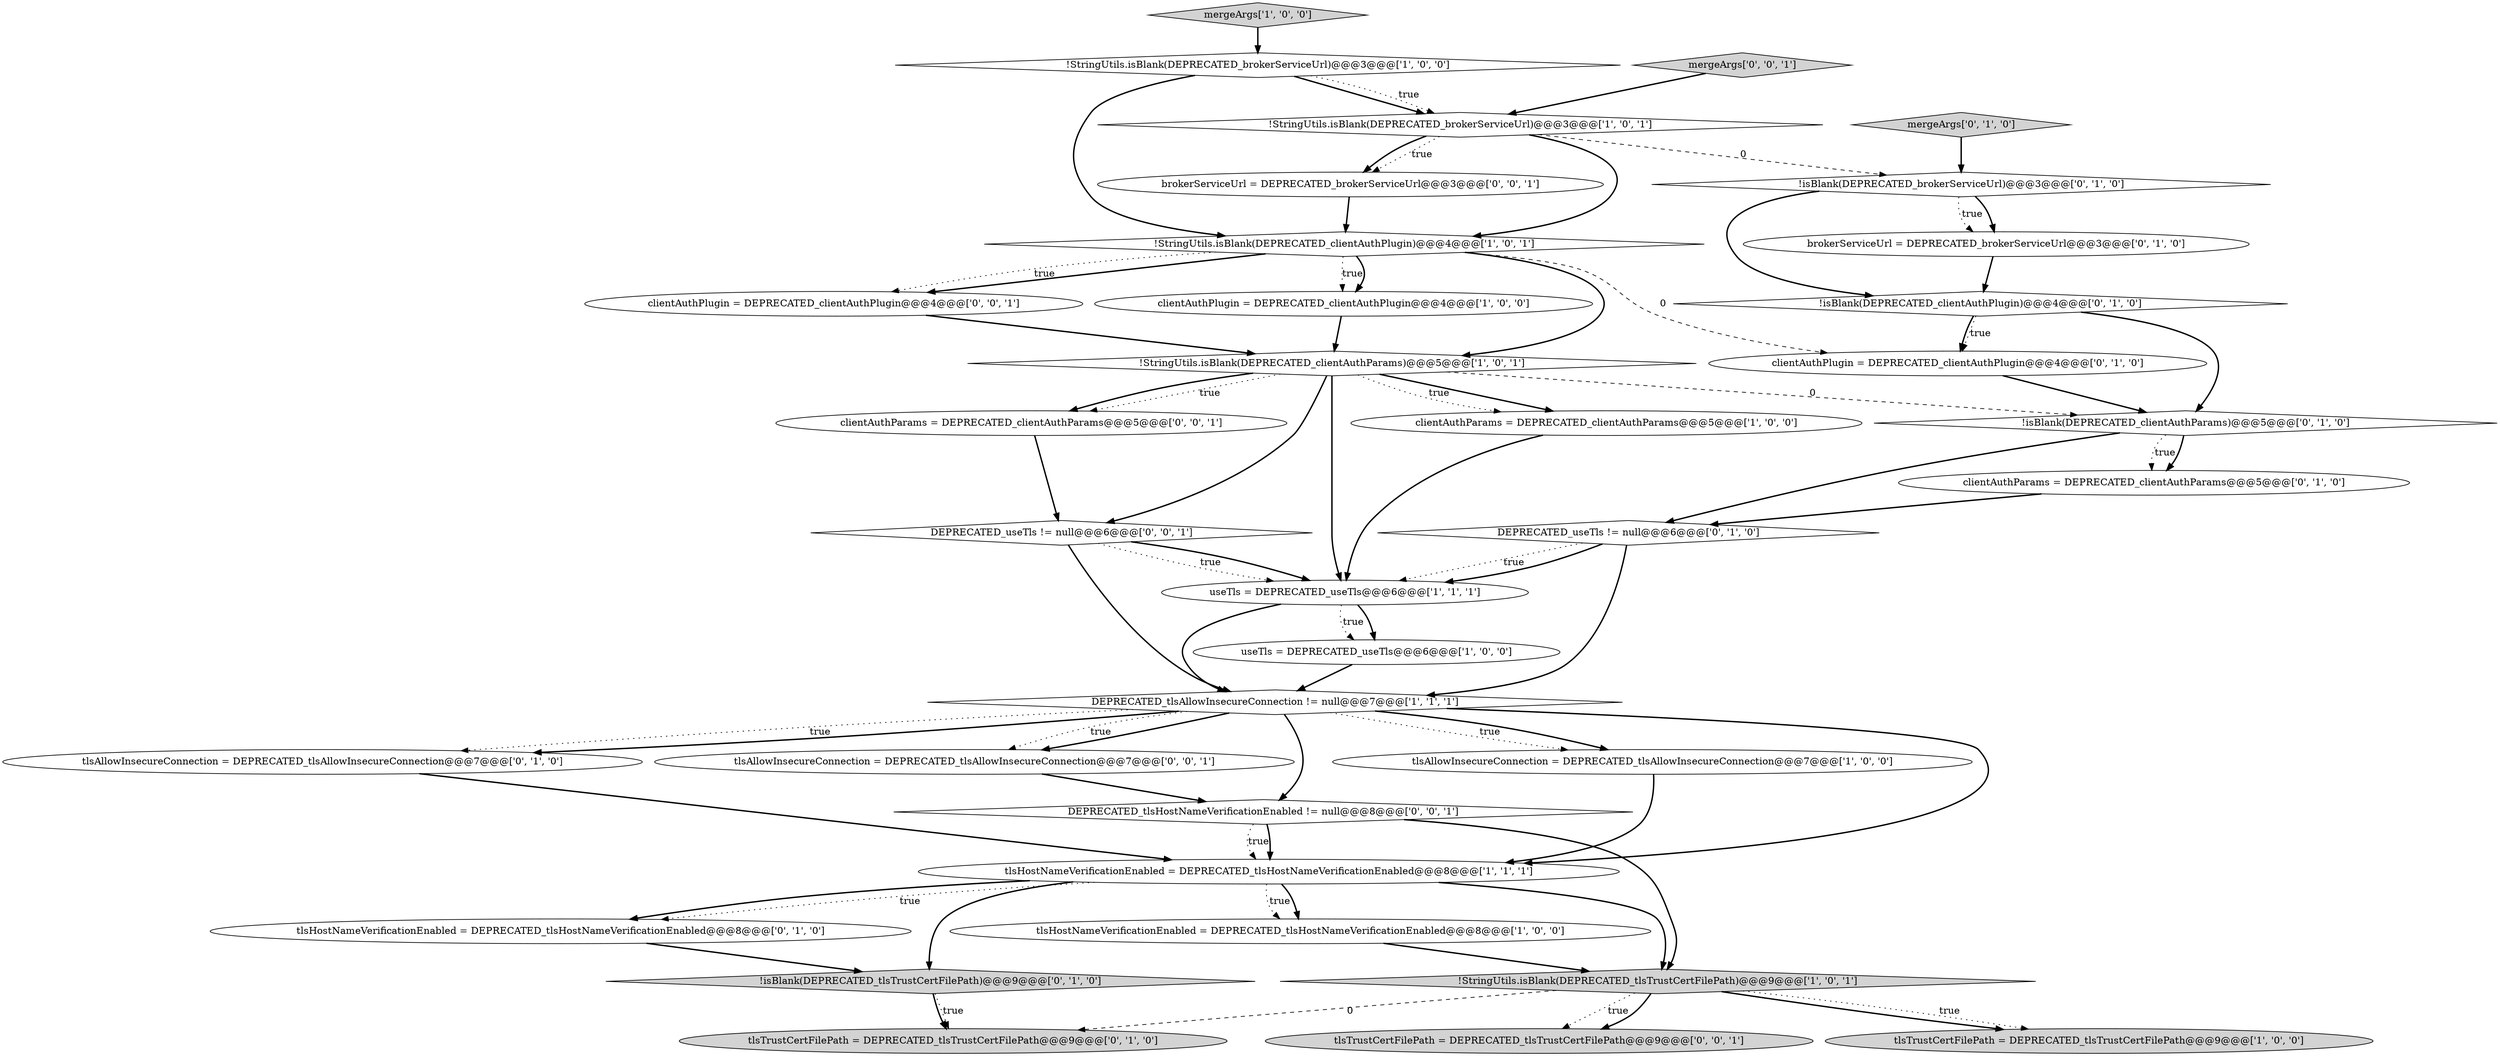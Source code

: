 digraph {
22 [style = filled, label = "tlsTrustCertFilePath = DEPRECATED_tlsTrustCertFilePath@@@9@@@['0', '1', '0']", fillcolor = lightgray, shape = ellipse image = "AAA1AAABBB2BBB"];
24 [style = filled, label = "tlsAllowInsecureConnection = DEPRECATED_tlsAllowInsecureConnection@@@7@@@['0', '1', '0']", fillcolor = white, shape = ellipse image = "AAA0AAABBB2BBB"];
1 [style = filled, label = "tlsHostNameVerificationEnabled = DEPRECATED_tlsHostNameVerificationEnabled@@@8@@@['1', '0', '0']", fillcolor = white, shape = ellipse image = "AAA0AAABBB1BBB"];
3 [style = filled, label = "clientAuthPlugin = DEPRECATED_clientAuthPlugin@@@4@@@['1', '0', '0']", fillcolor = white, shape = ellipse image = "AAA0AAABBB1BBB"];
23 [style = filled, label = "!isBlank(DEPRECATED_brokerServiceUrl)@@@3@@@['0', '1', '0']", fillcolor = white, shape = diamond image = "AAA1AAABBB2BBB"];
32 [style = filled, label = "clientAuthPlugin = DEPRECATED_clientAuthPlugin@@@4@@@['0', '0', '1']", fillcolor = white, shape = ellipse image = "AAA0AAABBB3BBB"];
13 [style = filled, label = "useTls = DEPRECATED_useTls@@@6@@@['1', '1', '1']", fillcolor = white, shape = ellipse image = "AAA0AAABBB1BBB"];
7 [style = filled, label = "!StringUtils.isBlank(DEPRECATED_brokerServiceUrl)@@@3@@@['1', '0', '0']", fillcolor = white, shape = diamond image = "AAA0AAABBB1BBB"];
27 [style = filled, label = "DEPRECATED_tlsHostNameVerificationEnabled != null@@@8@@@['0', '0', '1']", fillcolor = white, shape = diamond image = "AAA0AAABBB3BBB"];
28 [style = filled, label = "DEPRECATED_useTls != null@@@6@@@['0', '0', '1']", fillcolor = white, shape = diamond image = "AAA0AAABBB3BBB"];
8 [style = filled, label = "tlsAllowInsecureConnection = DEPRECATED_tlsAllowInsecureConnection@@@7@@@['1', '0', '0']", fillcolor = white, shape = ellipse image = "AAA0AAABBB1BBB"];
31 [style = filled, label = "brokerServiceUrl = DEPRECATED_brokerServiceUrl@@@3@@@['0', '0', '1']", fillcolor = white, shape = ellipse image = "AAA0AAABBB3BBB"];
14 [style = filled, label = "!StringUtils.isBlank(DEPRECATED_brokerServiceUrl)@@@3@@@['1', '0', '1']", fillcolor = white, shape = diamond image = "AAA0AAABBB1BBB"];
18 [style = filled, label = "!isBlank(DEPRECATED_clientAuthParams)@@@5@@@['0', '1', '0']", fillcolor = white, shape = diamond image = "AAA1AAABBB2BBB"];
21 [style = filled, label = "brokerServiceUrl = DEPRECATED_brokerServiceUrl@@@3@@@['0', '1', '0']", fillcolor = white, shape = ellipse image = "AAA0AAABBB2BBB"];
15 [style = filled, label = "clientAuthParams = DEPRECATED_clientAuthParams@@@5@@@['0', '1', '0']", fillcolor = white, shape = ellipse image = "AAA0AAABBB2BBB"];
4 [style = filled, label = "!StringUtils.isBlank(DEPRECATED_clientAuthPlugin)@@@4@@@['1', '0', '1']", fillcolor = white, shape = diamond image = "AAA0AAABBB1BBB"];
29 [style = filled, label = "clientAuthParams = DEPRECATED_clientAuthParams@@@5@@@['0', '0', '1']", fillcolor = white, shape = ellipse image = "AAA0AAABBB3BBB"];
34 [style = filled, label = "mergeArgs['0', '0', '1']", fillcolor = lightgray, shape = diamond image = "AAA0AAABBB3BBB"];
20 [style = filled, label = "!isBlank(DEPRECATED_tlsTrustCertFilePath)@@@9@@@['0', '1', '0']", fillcolor = lightgray, shape = diamond image = "AAA0AAABBB2BBB"];
17 [style = filled, label = "!isBlank(DEPRECATED_clientAuthPlugin)@@@4@@@['0', '1', '0']", fillcolor = white, shape = diamond image = "AAA0AAABBB2BBB"];
30 [style = filled, label = "tlsAllowInsecureConnection = DEPRECATED_tlsAllowInsecureConnection@@@7@@@['0', '0', '1']", fillcolor = white, shape = ellipse image = "AAA0AAABBB3BBB"];
25 [style = filled, label = "mergeArgs['0', '1', '0']", fillcolor = lightgray, shape = diamond image = "AAA0AAABBB2BBB"];
2 [style = filled, label = "clientAuthParams = DEPRECATED_clientAuthParams@@@5@@@['1', '0', '0']", fillcolor = white, shape = ellipse image = "AAA0AAABBB1BBB"];
26 [style = filled, label = "clientAuthPlugin = DEPRECATED_clientAuthPlugin@@@4@@@['0', '1', '0']", fillcolor = white, shape = ellipse image = "AAA1AAABBB2BBB"];
33 [style = filled, label = "tlsTrustCertFilePath = DEPRECATED_tlsTrustCertFilePath@@@9@@@['0', '0', '1']", fillcolor = lightgray, shape = ellipse image = "AAA0AAABBB3BBB"];
12 [style = filled, label = "!StringUtils.isBlank(DEPRECATED_clientAuthParams)@@@5@@@['1', '0', '1']", fillcolor = white, shape = diamond image = "AAA0AAABBB1BBB"];
19 [style = filled, label = "tlsHostNameVerificationEnabled = DEPRECATED_tlsHostNameVerificationEnabled@@@8@@@['0', '1', '0']", fillcolor = white, shape = ellipse image = "AAA0AAABBB2BBB"];
16 [style = filled, label = "DEPRECATED_useTls != null@@@6@@@['0', '1', '0']", fillcolor = white, shape = diamond image = "AAA0AAABBB2BBB"];
10 [style = filled, label = "!StringUtils.isBlank(DEPRECATED_tlsTrustCertFilePath)@@@9@@@['1', '0', '1']", fillcolor = lightgray, shape = diamond image = "AAA0AAABBB1BBB"];
5 [style = filled, label = "tlsTrustCertFilePath = DEPRECATED_tlsTrustCertFilePath@@@9@@@['1', '0', '0']", fillcolor = lightgray, shape = ellipse image = "AAA0AAABBB1BBB"];
9 [style = filled, label = "tlsHostNameVerificationEnabled = DEPRECATED_tlsHostNameVerificationEnabled@@@8@@@['1', '1', '1']", fillcolor = white, shape = ellipse image = "AAA0AAABBB1BBB"];
11 [style = filled, label = "DEPRECATED_tlsAllowInsecureConnection != null@@@7@@@['1', '1', '1']", fillcolor = white, shape = diamond image = "AAA0AAABBB1BBB"];
6 [style = filled, label = "mergeArgs['1', '0', '0']", fillcolor = lightgray, shape = diamond image = "AAA0AAABBB1BBB"];
0 [style = filled, label = "useTls = DEPRECATED_useTls@@@6@@@['1', '0', '0']", fillcolor = white, shape = ellipse image = "AAA0AAABBB1BBB"];
25->23 [style = bold, label=""];
9->19 [style = bold, label=""];
28->13 [style = bold, label=""];
4->26 [style = dashed, label="0"];
12->28 [style = bold, label=""];
18->15 [style = dotted, label="true"];
27->9 [style = dotted, label="true"];
17->26 [style = bold, label=""];
26->18 [style = bold, label=""];
8->9 [style = bold, label=""];
32->12 [style = bold, label=""];
1->10 [style = bold, label=""];
11->24 [style = dotted, label="true"];
4->3 [style = dotted, label="true"];
10->33 [style = dotted, label="true"];
28->13 [style = dotted, label="true"];
13->0 [style = bold, label=""];
2->13 [style = bold, label=""];
11->30 [style = dotted, label="true"];
12->2 [style = bold, label=""];
9->20 [style = bold, label=""];
19->20 [style = bold, label=""];
4->32 [style = bold, label=""];
21->17 [style = bold, label=""];
20->22 [style = bold, label=""];
29->28 [style = bold, label=""];
9->1 [style = dotted, label="true"];
27->9 [style = bold, label=""];
11->9 [style = bold, label=""];
16->13 [style = dotted, label="true"];
16->13 [style = bold, label=""];
12->2 [style = dotted, label="true"];
0->11 [style = bold, label=""];
11->24 [style = bold, label=""];
14->31 [style = dotted, label="true"];
12->13 [style = bold, label=""];
7->14 [style = bold, label=""];
12->29 [style = dotted, label="true"];
23->21 [style = bold, label=""];
14->31 [style = bold, label=""];
31->4 [style = bold, label=""];
11->30 [style = bold, label=""];
11->27 [style = bold, label=""];
11->8 [style = dotted, label="true"];
13->11 [style = bold, label=""];
30->27 [style = bold, label=""];
12->18 [style = dashed, label="0"];
23->21 [style = dotted, label="true"];
3->12 [style = bold, label=""];
7->4 [style = bold, label=""];
7->14 [style = dotted, label="true"];
11->8 [style = bold, label=""];
18->15 [style = bold, label=""];
27->10 [style = bold, label=""];
13->0 [style = dotted, label="true"];
20->22 [style = dotted, label="true"];
18->16 [style = bold, label=""];
15->16 [style = bold, label=""];
4->12 [style = bold, label=""];
12->29 [style = bold, label=""];
24->9 [style = bold, label=""];
14->4 [style = bold, label=""];
17->26 [style = dotted, label="true"];
6->7 [style = bold, label=""];
28->11 [style = bold, label=""];
23->17 [style = bold, label=""];
9->19 [style = dotted, label="true"];
16->11 [style = bold, label=""];
4->32 [style = dotted, label="true"];
4->3 [style = bold, label=""];
9->1 [style = bold, label=""];
10->33 [style = bold, label=""];
10->5 [style = bold, label=""];
34->14 [style = bold, label=""];
14->23 [style = dashed, label="0"];
10->22 [style = dashed, label="0"];
10->5 [style = dotted, label="true"];
9->10 [style = bold, label=""];
17->18 [style = bold, label=""];
}
